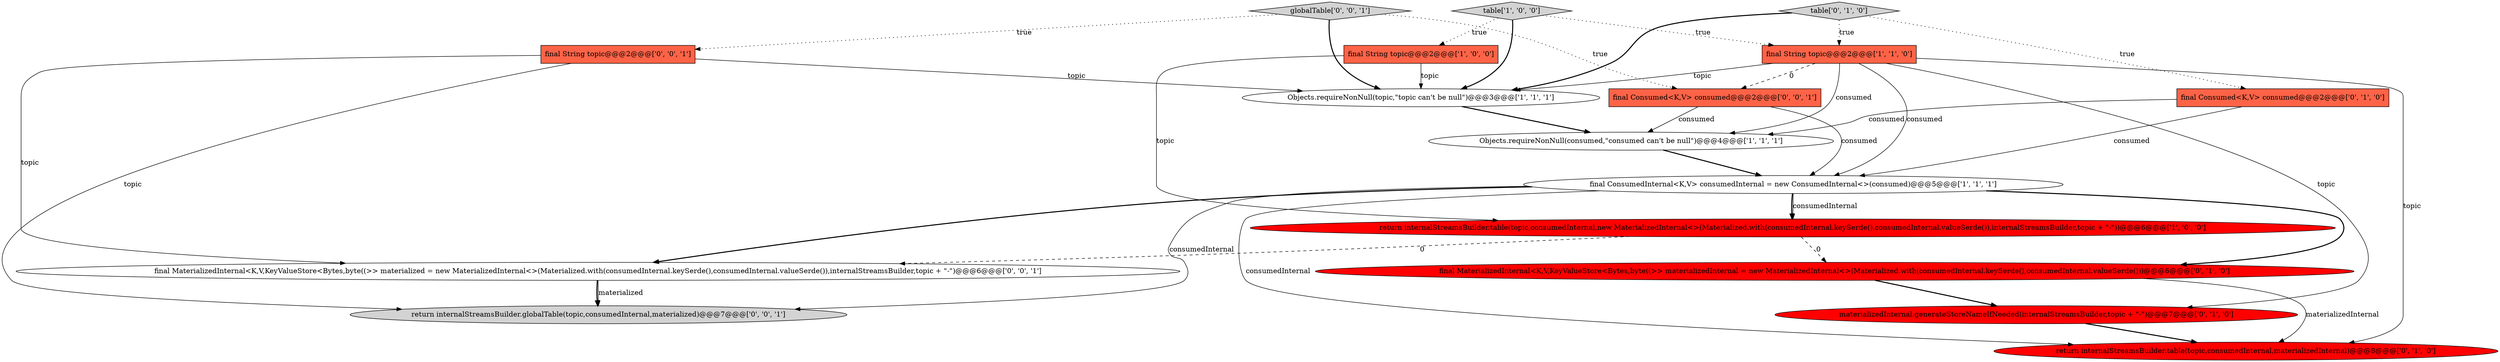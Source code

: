 digraph {
2 [style = filled, label = "Objects.requireNonNull(topic,\"topic can't be null\")@@@3@@@['1', '1', '1']", fillcolor = white, shape = ellipse image = "AAA0AAABBB1BBB"];
10 [style = filled, label = "final Consumed<K,V> consumed@@@2@@@['0', '1', '0']", fillcolor = tomato, shape = box image = "AAA0AAABBB2BBB"];
0 [style = filled, label = "return internalStreamsBuilder.table(topic,consumedInternal,new MaterializedInternal<>(Materialized.with(consumedInternal.keySerde(),consumedInternal.valueSerde()),internalStreamsBuilder,topic + \"-\"))@@@6@@@['1', '0', '0']", fillcolor = red, shape = ellipse image = "AAA1AAABBB1BBB"];
16 [style = filled, label = "final MaterializedInternal<K,V,KeyValueStore<Bytes,byte((>> materialized = new MaterializedInternal<>(Materialized.with(consumedInternal.keySerde(),consumedInternal.valueSerde()),internalStreamsBuilder,topic + \"-\")@@@6@@@['0', '0', '1']", fillcolor = white, shape = ellipse image = "AAA0AAABBB3BBB"];
6 [style = filled, label = "final ConsumedInternal<K,V> consumedInternal = new ConsumedInternal<>(consumed)@@@5@@@['1', '1', '1']", fillcolor = white, shape = ellipse image = "AAA0AAABBB1BBB"];
7 [style = filled, label = "return internalStreamsBuilder.table(topic,consumedInternal,materializedInternal)@@@8@@@['0', '1', '0']", fillcolor = red, shape = ellipse image = "AAA1AAABBB2BBB"];
1 [style = filled, label = "Objects.requireNonNull(consumed,\"consumed can't be null\")@@@4@@@['1', '1', '1']", fillcolor = white, shape = ellipse image = "AAA0AAABBB1BBB"];
12 [style = filled, label = "final String topic@@@2@@@['0', '0', '1']", fillcolor = tomato, shape = box image = "AAA0AAABBB3BBB"];
4 [style = filled, label = "table['1', '0', '0']", fillcolor = lightgray, shape = diamond image = "AAA0AAABBB1BBB"];
14 [style = filled, label = "final Consumed<K,V> consumed@@@2@@@['0', '0', '1']", fillcolor = tomato, shape = box image = "AAA0AAABBB3BBB"];
8 [style = filled, label = "table['0', '1', '0']", fillcolor = lightgray, shape = diamond image = "AAA0AAABBB2BBB"];
11 [style = filled, label = "final MaterializedInternal<K,V,KeyValueStore<Bytes,byte((>> materializedInternal = new MaterializedInternal<>(Materialized.with(consumedInternal.keySerde(),consumedInternal.valueSerde()))@@@6@@@['0', '1', '0']", fillcolor = red, shape = ellipse image = "AAA1AAABBB2BBB"];
15 [style = filled, label = "return internalStreamsBuilder.globalTable(topic,consumedInternal,materialized)@@@7@@@['0', '0', '1']", fillcolor = lightgray, shape = ellipse image = "AAA0AAABBB3BBB"];
13 [style = filled, label = "globalTable['0', '0', '1']", fillcolor = lightgray, shape = diamond image = "AAA0AAABBB3BBB"];
3 [style = filled, label = "final String topic@@@2@@@['1', '0', '0']", fillcolor = tomato, shape = box image = "AAA0AAABBB1BBB"];
5 [style = filled, label = "final String topic@@@2@@@['1', '1', '0']", fillcolor = tomato, shape = box image = "AAA0AAABBB1BBB"];
9 [style = filled, label = "materializedInternal.generateStoreNameIfNeeded(internalStreamsBuilder,topic + \"-\")@@@7@@@['0', '1', '0']", fillcolor = red, shape = ellipse image = "AAA1AAABBB2BBB"];
5->7 [style = solid, label="topic"];
14->1 [style = solid, label="consumed"];
16->15 [style = bold, label=""];
6->7 [style = solid, label="consumedInternal"];
4->5 [style = dotted, label="true"];
5->14 [style = dashed, label="0"];
13->12 [style = dotted, label="true"];
2->1 [style = bold, label=""];
10->1 [style = solid, label="consumed"];
0->16 [style = dashed, label="0"];
6->15 [style = solid, label="consumedInternal"];
0->11 [style = dashed, label="0"];
6->0 [style = bold, label=""];
4->2 [style = bold, label=""];
6->0 [style = solid, label="consumedInternal"];
5->1 [style = solid, label="consumed"];
8->10 [style = dotted, label="true"];
9->7 [style = bold, label=""];
11->9 [style = bold, label=""];
5->9 [style = solid, label="topic"];
14->6 [style = solid, label="consumed"];
16->15 [style = solid, label="materialized"];
1->6 [style = bold, label=""];
4->3 [style = dotted, label="true"];
8->2 [style = bold, label=""];
8->5 [style = dotted, label="true"];
6->16 [style = bold, label=""];
5->2 [style = solid, label="topic"];
10->6 [style = solid, label="consumed"];
6->11 [style = bold, label=""];
11->7 [style = solid, label="materializedInternal"];
3->2 [style = solid, label="topic"];
12->2 [style = solid, label="topic"];
12->16 [style = solid, label="topic"];
12->15 [style = solid, label="topic"];
3->0 [style = solid, label="topic"];
13->14 [style = dotted, label="true"];
13->2 [style = bold, label=""];
5->6 [style = solid, label="consumed"];
}
